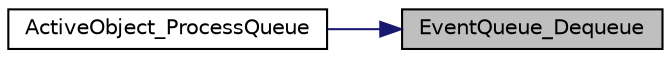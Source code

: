 digraph "EventQueue_Dequeue"
{
 // LATEX_PDF_SIZE
  edge [fontname="Helvetica",fontsize="10",labelfontname="Helvetica",labelfontsize="10"];
  node [fontname="Helvetica",fontsize="10",shape=record];
  rankdir="RL";
  Node1 [label="EventQueue_Dequeue",height=0.2,width=0.4,color="black", fillcolor="grey75", style="filled", fontcolor="black",tooltip="Dequeue an event from the queue."];
  Node1 -> Node2 [dir="back",color="midnightblue",fontsize="10",style="solid",fontname="Helvetica"];
  Node2 [label="ActiveObject_ProcessQueue",height=0.2,width=0.4,color="black", fillcolor="white", style="filled",URL="$active__object_8c.html#a694b95cde0a304a9089bc47deec685be",tooltip="Process the queue of the active object and return an event."];
}

